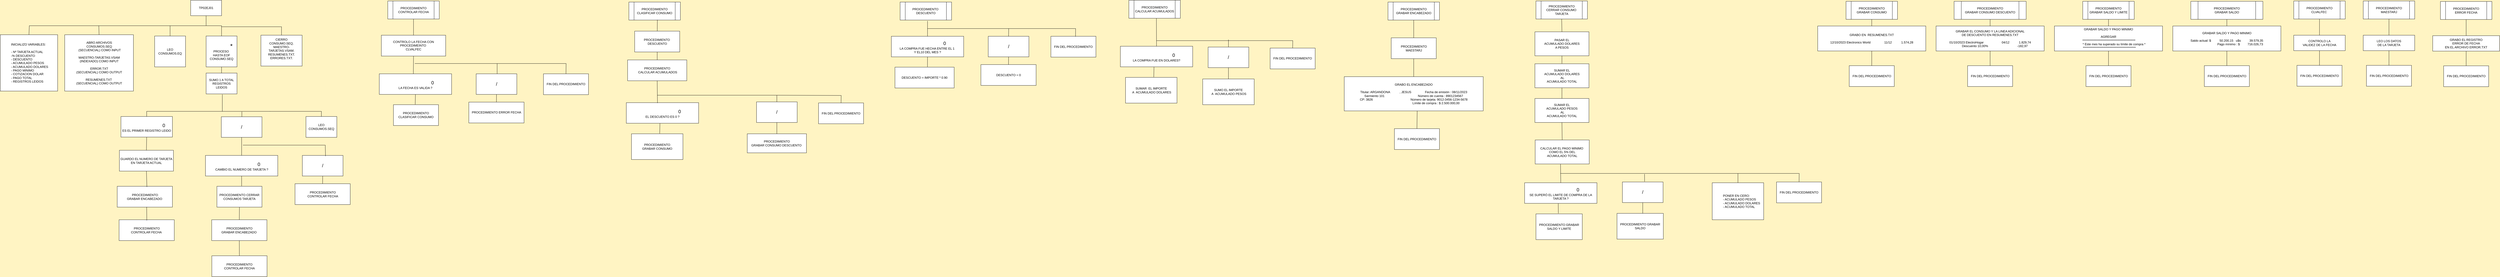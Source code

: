 <mxfile version="22.1.2" type="device">
  <diagram name="Page-1" id="74e2e168-ea6b-b213-b513-2b3c1d86103e">
    <mxGraphModel dx="1340" dy="660" grid="1" gridSize="10" guides="1" tooltips="1" connect="1" arrows="1" fold="1" page="0" pageScale="1" pageWidth="3300" pageHeight="2339" background="#FFF4C3" math="0" shadow="0">
      <root>
        <mxCell id="0" />
        <mxCell id="1" parent="0" />
        <mxCell id="ZZ-dzzMS8n64tk9i_MPQ-2" value="ABRO ARCHIVOS&lt;br&gt;CONSUMOS.SEQ&lt;br&gt;&amp;nbsp;(SECUENCIAL) COMO INPUT&lt;br&gt;&lt;br&gt;MAESTRO-TARJETAS.VSAM &lt;br&gt;(INDEXADO) COMO INPUT&lt;br&gt;&lt;br&gt;ERROR.TXT&lt;br&gt;(SECUENCIAL) COMO OUTPUT&lt;br&gt;&lt;br&gt;RESUMENES.TXT&amp;nbsp;&lt;br&gt;(SECUENCIAL) COMO OUTPUT" style="rounded=0;whiteSpace=wrap;html=1;align=center;" parent="1" vertex="1">
          <mxGeometry x="297.5" y="251" width="267" height="219" as="geometry" />
        </mxCell>
        <mxCell id="ZZ-dzzMS8n64tk9i_MPQ-3" value="TP02EJ01" style="rounded=0;whiteSpace=wrap;html=1;" parent="1" vertex="1">
          <mxGeometry x="787" y="117" width="120" height="60" as="geometry" />
        </mxCell>
        <mxCell id="ZZ-dzzMS8n64tk9i_MPQ-4" value="LEO&lt;br&gt;CONSUMOS.EQ" style="rounded=0;whiteSpace=wrap;html=1;" parent="1" vertex="1">
          <mxGeometry x="647" y="256" width="120" height="120" as="geometry" />
        </mxCell>
        <mxCell id="ZZ-dzzMS8n64tk9i_MPQ-5" value="&amp;nbsp; &amp;nbsp; &amp;nbsp; &amp;nbsp; &amp;nbsp; &amp;nbsp; &amp;nbsp; &amp;nbsp; &amp;nbsp; &amp;nbsp; &amp;nbsp; &amp;nbsp;&lt;font style=&quot;font-size: 24px;&quot;&gt;*&lt;/font&gt;&lt;br&gt;PROCESO&amp;nbsp;&lt;br&gt;HASTA EOF&lt;br&gt;CONSUMO.SEQ" style="rounded=0;whiteSpace=wrap;html=1;" parent="1" vertex="1">
          <mxGeometry x="847" y="256" width="120" height="120" as="geometry" />
        </mxCell>
        <mxCell id="ZZ-dzzMS8n64tk9i_MPQ-6" value="CIERRO&lt;br&gt;CONSUMO.SEQ.&lt;br&gt;MAESTRO-TARJETAS.VSAM.&lt;br style=&quot;font-variant-numeric: normal; font-variant-east-asian: normal; font-variant-alternates: normal; line-height: normal; text-align: -webkit-auto; text-size-adjust: auto;&quot;&gt;&lt;div style=&quot;border-color: var(--border-color);&quot;&gt;RESUMENES.TXT.&lt;/div&gt;&lt;div style=&quot;border-color: var(--border-color);&quot;&gt;ERRORES.TXT.&lt;/div&gt;&lt;div style=&quot;border-color: var(--border-color);&quot;&gt;&lt;br&gt;&lt;/div&gt;" style="rounded=0;whiteSpace=wrap;html=1;" parent="1" vertex="1">
          <mxGeometry x="1060" y="252.76" width="160" height="120" as="geometry" />
        </mxCell>
        <mxCell id="ZZ-dzzMS8n64tk9i_MPQ-7" value="" style="endArrow=none;html=1;rounded=0;entryX=0.5;entryY=1;entryDx=0;entryDy=0;exitX=0.5;exitY=0;exitDx=0;exitDy=0;" parent="1" source="ZZ-dzzMS8n64tk9i_MPQ-2" target="ZZ-dzzMS8n64tk9i_MPQ-3" edge="1">
          <mxGeometry width="50" height="50" relative="1" as="geometry">
            <mxPoint x="767" y="316" as="sourcePoint" />
            <mxPoint x="817" y="266" as="targetPoint" />
            <Array as="points">
              <mxPoint x="430" y="216" />
              <mxPoint x="847" y="216" />
            </Array>
          </mxGeometry>
        </mxCell>
        <mxCell id="ZZ-dzzMS8n64tk9i_MPQ-9" value="" style="endArrow=none;html=1;rounded=0;exitX=0.5;exitY=0;exitDx=0;exitDy=0;" parent="1" source="ZZ-dzzMS8n64tk9i_MPQ-4" edge="1">
          <mxGeometry width="50" height="50" relative="1" as="geometry">
            <mxPoint x="767" y="316" as="sourcePoint" />
            <mxPoint x="707" y="216" as="targetPoint" />
          </mxGeometry>
        </mxCell>
        <mxCell id="ZZ-dzzMS8n64tk9i_MPQ-10" value="" style="endArrow=none;html=1;rounded=0;exitX=0.5;exitY=0;exitDx=0;exitDy=0;" parent="1" source="ZZ-dzzMS8n64tk9i_MPQ-5" edge="1">
          <mxGeometry width="50" height="50" relative="1" as="geometry">
            <mxPoint x="767" y="316" as="sourcePoint" />
            <mxPoint x="847" y="216" as="targetPoint" />
            <Array as="points">
              <mxPoint x="907" y="216" />
            </Array>
          </mxGeometry>
        </mxCell>
        <mxCell id="ZZ-dzzMS8n64tk9i_MPQ-52" value="SUMO 1 A TOTAL REGISTROS LEIDOS" style="rounded=0;whiteSpace=wrap;html=1;" parent="1" vertex="1">
          <mxGeometry x="847" y="400" width="120" height="81" as="geometry" />
        </mxCell>
        <mxCell id="ZZ-dzzMS8n64tk9i_MPQ-61" value="&lt;font style=&quot;font-size: 18px;&quot;&gt;/&lt;/font&gt;" style="rounded=0;whiteSpace=wrap;html=1;" parent="1" vertex="1">
          <mxGeometry x="906" y="569.76" width="158" height="80" as="geometry" />
        </mxCell>
        <mxCell id="ZZ-dzzMS8n64tk9i_MPQ-74" value="&lt;blockquote style=&quot;margin: 0 0 0 40px; border: none; padding: 0px;&quot;&gt;INICIALIZO VARIABLES:&lt;/blockquote&gt;&lt;blockquote style=&quot;margin: 0 0 0 40px; border: none; padding: 0px;&quot;&gt;&lt;br&gt;- Nº TARJETA ACTUAL&lt;br&gt;-% DESCUENTO&lt;br&gt;- DESCUENTO&lt;br&gt;- ACUMULADO PESOS&lt;br&gt;- ACUMULADO DOLARES&lt;br&gt;- PAGO MINIMO&lt;/blockquote&gt;&lt;blockquote style=&quot;margin: 0 0 0 40px; border: none; padding: 0px;&quot;&gt;- COTIZACION DOLAR&lt;/blockquote&gt;&lt;blockquote style=&quot;margin: 0 0 0 40px; border: none; padding: 0px;&quot;&gt;- PAGO TOTAL&lt;/blockquote&gt;&lt;blockquote style=&quot;margin: 0 0 0 40px; border: none; padding: 0px;&quot;&gt;- REGISTROS LEIDOS&lt;/blockquote&gt;" style="rounded=0;whiteSpace=wrap;html=1;align=left;" parent="1" vertex="1">
          <mxGeometry x="47" y="251" width="223" height="219" as="geometry" />
        </mxCell>
        <mxCell id="ZZ-dzzMS8n64tk9i_MPQ-76" value="" style="endArrow=none;html=1;rounded=0;exitX=0.5;exitY=0;exitDx=0;exitDy=0;" parent="1" source="ZZ-dzzMS8n64tk9i_MPQ-74" edge="1">
          <mxGeometry width="50" height="50" relative="1" as="geometry">
            <mxPoint x="587" y="596" as="sourcePoint" />
            <mxPoint x="487" y="216" as="targetPoint" />
            <Array as="points">
              <mxPoint x="160" y="216" />
            </Array>
          </mxGeometry>
        </mxCell>
        <mxCell id="ZZ-dzzMS8n64tk9i_MPQ-90" value="" style="endArrow=none;html=1;rounded=0;entryX=0.5;entryY=1;entryDx=0;entryDy=0;exitX=0.5;exitY=0;exitDx=0;exitDy=0;" parent="1" source="ZZ-dzzMS8n64tk9i_MPQ-52" target="ZZ-dzzMS8n64tk9i_MPQ-5" edge="1">
          <mxGeometry width="50" height="50" relative="1" as="geometry">
            <mxPoint x="1183" y="600" as="sourcePoint" />
            <mxPoint x="1233" y="550" as="targetPoint" />
          </mxGeometry>
        </mxCell>
        <mxCell id="2bgysUzE1-OPBQPBECrv-4" value="&lt;font style=&quot;font-size: 24px;&quot;&gt;&amp;nbsp; &amp;nbsp; &amp;nbsp; &amp;nbsp; &amp;nbsp; &amp;nbsp; &amp;nbsp; &amp;nbsp; &amp;nbsp; &amp;nbsp; &lt;/font&gt;&lt;font style=&quot;font-size: 18px;&quot;&gt;0&lt;/font&gt;&lt;br&gt;ES EL PRIMER REGISTRO LEIDO" style="rounded=0;whiteSpace=wrap;html=1;" parent="1" vertex="1">
          <mxGeometry x="516" y="568.76" width="200" height="80" as="geometry" />
        </mxCell>
        <mxCell id="2bgysUzE1-OPBQPBECrv-6" value="LEO&lt;br&gt;CONSUMOS.SEQ" style="rounded=0;whiteSpace=wrap;html=1;" parent="1" vertex="1">
          <mxGeometry x="1235" y="568.76" width="120" height="81" as="geometry" />
        </mxCell>
        <mxCell id="2bgysUzE1-OPBQPBECrv-7" value="" style="endArrow=none;html=1;rounded=0;entryX=0.5;entryY=0;entryDx=0;entryDy=0;" parent="1" target="2bgysUzE1-OPBQPBECrv-6" edge="1">
          <mxGeometry width="50" height="50" relative="1" as="geometry">
            <mxPoint x="1095" y="548.76" as="sourcePoint" />
            <mxPoint x="1165" y="708.76" as="targetPoint" />
            <Array as="points">
              <mxPoint x="1295" y="548.76" />
            </Array>
          </mxGeometry>
        </mxCell>
        <mxCell id="2bgysUzE1-OPBQPBECrv-8" value="" style="endArrow=none;html=1;rounded=0;entryX=0.625;entryY=1.025;entryDx=0;entryDy=0;entryPerimeter=0;" parent="1" edge="1">
          <mxGeometry width="50" height="50" relative="1" as="geometry">
            <mxPoint x="910" y="549" as="sourcePoint" />
            <mxPoint x="910" y="483.025" as="targetPoint" />
          </mxGeometry>
        </mxCell>
        <mxCell id="2bgysUzE1-OPBQPBECrv-9" value="" style="endArrow=none;html=1;rounded=0;exitX=0.5;exitY=0;exitDx=0;exitDy=0;" parent="1" source="2bgysUzE1-OPBQPBECrv-4" edge="1">
          <mxGeometry width="50" height="50" relative="1" as="geometry">
            <mxPoint x="956" y="748.76" as="sourcePoint" />
            <mxPoint x="1096" y="548.76" as="targetPoint" />
            <Array as="points">
              <mxPoint x="616" y="548.76" />
            </Array>
          </mxGeometry>
        </mxCell>
        <mxCell id="2bgysUzE1-OPBQPBECrv-11" value="GUARDO EL NUMERO DE TARJETA EN TARJETA ACTUAL" style="rounded=0;whiteSpace=wrap;html=1;" parent="1" vertex="1">
          <mxGeometry x="510" y="700" width="210" height="81" as="geometry" />
        </mxCell>
        <mxCell id="2bgysUzE1-OPBQPBECrv-12" value="" style="endArrow=none;html=1;rounded=0;exitX=0.5;exitY=0;exitDx=0;exitDy=0;entryX=0.5;entryY=1;entryDx=0;entryDy=0;" parent="1" source="2bgysUzE1-OPBQPBECrv-11" target="2bgysUzE1-OPBQPBECrv-4" edge="1">
          <mxGeometry width="50" height="50" relative="1" as="geometry">
            <mxPoint x="1016" y="700" as="sourcePoint" />
            <mxPoint x="1066" y="650" as="targetPoint" />
          </mxGeometry>
        </mxCell>
        <mxCell id="2bgysUzE1-OPBQPBECrv-13" value="" style="endArrow=none;html=1;rounded=0;" parent="1" edge="1">
          <mxGeometry width="50" height="50" relative="1" as="geometry">
            <mxPoint x="986" y="570" as="sourcePoint" />
            <mxPoint x="986" y="550" as="targetPoint" />
          </mxGeometry>
        </mxCell>
        <mxCell id="2bgysUzE1-OPBQPBECrv-15" value="&lt;font style=&quot;font-size: 24px;&quot;&gt;&amp;nbsp; &amp;nbsp; &amp;nbsp; &amp;nbsp; &amp;nbsp; &amp;nbsp; &amp;nbsp; &amp;nbsp; &amp;nbsp; &amp;nbsp; &lt;/font&gt;&lt;font style=&quot;font-size: 18px;&quot;&gt;0&lt;br&gt;&lt;/font&gt;CAMBIO EL NUMERO DE TARJETA ?" style="rounded=0;whiteSpace=wrap;html=1;" parent="1" vertex="1">
          <mxGeometry x="844.5" y="720" width="281" height="80" as="geometry" />
        </mxCell>
        <mxCell id="2bgysUzE1-OPBQPBECrv-16" value="&lt;font style=&quot;font-size: 18px;&quot;&gt;/&lt;/font&gt;" style="rounded=0;whiteSpace=wrap;html=1;" parent="1" vertex="1">
          <mxGeometry x="1221" y="720" width="158" height="80" as="geometry" />
        </mxCell>
        <mxCell id="2bgysUzE1-OPBQPBECrv-17" value="PROCEDIMIENTO CERRAR CONSUMOS TARJETA" style="rounded=0;whiteSpace=wrap;html=1;" parent="1" vertex="1">
          <mxGeometry x="889" y="840" width="175" height="81" as="geometry" />
        </mxCell>
        <mxCell id="2bgysUzE1-OPBQPBECrv-18" value="PROCEDIMIENTO &lt;br&gt;GRABAR ENCABEZADO&amp;nbsp;" style="rounded=0;whiteSpace=wrap;html=1;" parent="1" vertex="1">
          <mxGeometry x="501.5" y="840" width="214.5" height="81" as="geometry" />
        </mxCell>
        <mxCell id="2bgysUzE1-OPBQPBECrv-19" value="PROCEDIMIENTO &lt;br&gt;CONTROLAR FECHA&lt;br&gt;" style="rounded=0;whiteSpace=wrap;html=1;" parent="1" vertex="1">
          <mxGeometry x="1192.5" y="830" width="214.5" height="81" as="geometry" />
        </mxCell>
        <mxCell id="2bgysUzE1-OPBQPBECrv-20" value="" style="endArrow=none;html=1;rounded=0;entryX=0.5;entryY=1;entryDx=0;entryDy=0;exitX=0.538;exitY=0.037;exitDx=0;exitDy=0;exitPerimeter=0;" parent="1" source="2bgysUzE1-OPBQPBECrv-18" target="2bgysUzE1-OPBQPBECrv-11" edge="1">
          <mxGeometry width="50" height="50" relative="1" as="geometry">
            <mxPoint x="840" y="800" as="sourcePoint" />
            <mxPoint x="890" y="750" as="targetPoint" />
          </mxGeometry>
        </mxCell>
        <mxCell id="2bgysUzE1-OPBQPBECrv-21" value="" style="endArrow=none;html=1;rounded=0;entryX=0.5;entryY=1;entryDx=0;entryDy=0;exitX=0.5;exitY=0;exitDx=0;exitDy=0;" parent="1" source="2bgysUzE1-OPBQPBECrv-15" target="ZZ-dzzMS8n64tk9i_MPQ-61" edge="1">
          <mxGeometry width="50" height="50" relative="1" as="geometry">
            <mxPoint x="840" y="800" as="sourcePoint" />
            <mxPoint x="890" y="750" as="targetPoint" />
          </mxGeometry>
        </mxCell>
        <mxCell id="2bgysUzE1-OPBQPBECrv-22" value="" style="endArrow=none;html=1;rounded=0;entryX=0.5;entryY=1;entryDx=0;entryDy=0;exitX=0.549;exitY=-0.012;exitDx=0;exitDy=0;exitPerimeter=0;" parent="1" source="2bgysUzE1-OPBQPBECrv-17" target="2bgysUzE1-OPBQPBECrv-15" edge="1">
          <mxGeometry width="50" height="50" relative="1" as="geometry">
            <mxPoint x="840" y="800" as="sourcePoint" />
            <mxPoint x="890" y="750" as="targetPoint" />
          </mxGeometry>
        </mxCell>
        <mxCell id="RnkHhB3nGf95YBxIpPUH-2" value="" style="endArrow=none;html=1;rounded=0;entryX=0.57;entryY=0.038;entryDx=0;entryDy=0;entryPerimeter=0;" parent="1" target="2bgysUzE1-OPBQPBECrv-16" edge="1">
          <mxGeometry width="50" height="50" relative="1" as="geometry">
            <mxPoint x="990" y="680" as="sourcePoint" />
            <mxPoint x="1170" y="770" as="targetPoint" />
            <Array as="points">
              <mxPoint x="1310" y="680" />
            </Array>
          </mxGeometry>
        </mxCell>
        <mxCell id="RnkHhB3nGf95YBxIpPUH-3" value="" style="endArrow=none;html=1;rounded=0;entryX=0.5;entryY=1;entryDx=0;entryDy=0;exitX=0.5;exitY=0;exitDx=0;exitDy=0;" parent="1" source="2bgysUzE1-OPBQPBECrv-19" target="2bgysUzE1-OPBQPBECrv-16" edge="1">
          <mxGeometry width="50" height="50" relative="1" as="geometry">
            <mxPoint x="1120" y="820" as="sourcePoint" />
            <mxPoint x="1170" y="770" as="targetPoint" />
          </mxGeometry>
        </mxCell>
        <mxCell id="RnkHhB3nGf95YBxIpPUH-4" value="PROCEDIMIENTO&lt;br&gt;CONTROLAR FECHA" style="shape=process;whiteSpace=wrap;html=1;backgroundOutline=1;" parent="1" vertex="1">
          <mxGeometry x="1553" y="119.88" width="200" height="70" as="geometry" />
        </mxCell>
        <mxCell id="RnkHhB3nGf95YBxIpPUH-5" value="PROCEDIMIENTO&lt;br&gt;CLASIFICAR CONSUMO" style="shape=process;whiteSpace=wrap;html=1;backgroundOutline=1;" parent="1" vertex="1">
          <mxGeometry x="2490" y="124" width="200" height="70" as="geometry" />
        </mxCell>
        <mxCell id="RnkHhB3nGf95YBxIpPUH-6" value="PROCEDIMIENTO&lt;br&gt;MAESTARJ" style="shape=process;whiteSpace=wrap;html=1;backgroundOutline=1;" parent="1" vertex="1">
          <mxGeometry x="9230" y="119.88" width="200" height="70" as="geometry" />
        </mxCell>
        <mxCell id="RnkHhB3nGf95YBxIpPUH-7" value="CONTROLO LA FECHA CON&lt;br&gt;PROCEDIMEINTO&amp;nbsp;&lt;br&gt;CLVALFEC " style="rounded=0;whiteSpace=wrap;html=1;" parent="1" vertex="1">
          <mxGeometry x="1528" y="252.88" width="250" height="81" as="geometry" />
        </mxCell>
        <mxCell id="RnkHhB3nGf95YBxIpPUH-8" value="" style="endArrow=none;html=1;rounded=0;entryX=0.5;entryY=1;entryDx=0;entryDy=0;exitX=0.5;exitY=0;exitDx=0;exitDy=0;" parent="1" source="RnkHhB3nGf95YBxIpPUH-7" target="RnkHhB3nGf95YBxIpPUH-4" edge="1">
          <mxGeometry width="50" height="50" relative="1" as="geometry">
            <mxPoint x="1810" y="332.88" as="sourcePoint" />
            <mxPoint x="1860" y="282.88" as="targetPoint" />
          </mxGeometry>
        </mxCell>
        <mxCell id="RnkHhB3nGf95YBxIpPUH-13" value="&lt;font style=&quot;font-size: 24px;&quot;&gt;&amp;nbsp; &amp;nbsp; &amp;nbsp; &amp;nbsp; &amp;nbsp; &amp;nbsp; &amp;nbsp; &amp;nbsp; &amp;nbsp; &amp;nbsp; &lt;/font&gt;&lt;font style=&quot;font-size: 18px;&quot;&gt;0&lt;br&gt;&lt;/font&gt;LA FECHA ES VALIDA ?" style="rounded=0;whiteSpace=wrap;html=1;" parent="1" vertex="1">
          <mxGeometry x="1520" y="402.88" width="281" height="80" as="geometry" />
        </mxCell>
        <mxCell id="RnkHhB3nGf95YBxIpPUH-14" value="&lt;font style=&quot;font-size: 18px;&quot;&gt;/&lt;/font&gt;" style="rounded=0;whiteSpace=wrap;html=1;" parent="1" vertex="1">
          <mxGeometry x="1896.5" y="402.88" width="158" height="80" as="geometry" />
        </mxCell>
        <mxCell id="RnkHhB3nGf95YBxIpPUH-16" value="PROCEDIMIENTO ERROR FECHA" style="rounded=0;whiteSpace=wrap;html=1;" parent="1" vertex="1">
          <mxGeometry x="1868" y="512.88" width="214.5" height="81" as="geometry" />
        </mxCell>
        <mxCell id="RnkHhB3nGf95YBxIpPUH-17" value="" style="endArrow=none;html=1;rounded=0;entryX=0.5;entryY=1;entryDx=0;entryDy=0;exitX=0.549;exitY=-0.012;exitDx=0;exitDy=0;exitPerimeter=0;" parent="1" target="RnkHhB3nGf95YBxIpPUH-13" edge="1">
          <mxGeometry width="50" height="50" relative="1" as="geometry">
            <mxPoint x="1659.575" y="521.908" as="sourcePoint" />
            <mxPoint x="1565.5" y="432.88" as="targetPoint" />
          </mxGeometry>
        </mxCell>
        <mxCell id="RnkHhB3nGf95YBxIpPUH-18" value="" style="endArrow=none;html=1;rounded=0;entryX=0.5;entryY=1;entryDx=0;entryDy=0;exitX=0.5;exitY=0;exitDx=0;exitDy=0;" parent="1" source="RnkHhB3nGf95YBxIpPUH-16" target="RnkHhB3nGf95YBxIpPUH-14" edge="1">
          <mxGeometry width="50" height="50" relative="1" as="geometry">
            <mxPoint x="1795.5" y="502.88" as="sourcePoint" />
            <mxPoint x="1845.5" y="452.88" as="targetPoint" />
          </mxGeometry>
        </mxCell>
        <mxCell id="RnkHhB3nGf95YBxIpPUH-20" value="" style="endArrow=none;html=1;rounded=0;entryX=0.5;entryY=1;entryDx=0;entryDy=0;exitX=0.471;exitY=0;exitDx=0;exitDy=0;exitPerimeter=0;" parent="1" source="RnkHhB3nGf95YBxIpPUH-13" target="RnkHhB3nGf95YBxIpPUH-7" edge="1">
          <mxGeometry width="50" height="50" relative="1" as="geometry">
            <mxPoint x="1648" y="402.88" as="sourcePoint" />
            <mxPoint x="1500" y="482.88" as="targetPoint" />
          </mxGeometry>
        </mxCell>
        <mxCell id="RnkHhB3nGf95YBxIpPUH-21" value="LEO LOS DATOS&lt;br&gt;DE LA TARJETA" style="rounded=0;whiteSpace=wrap;html=1;" parent="1" vertex="1">
          <mxGeometry x="9230" y="252.88" width="200" height="60" as="geometry" />
        </mxCell>
        <mxCell id="RnkHhB3nGf95YBxIpPUH-22" value="" style="endArrow=none;html=1;rounded=0;entryX=0.5;entryY=1;entryDx=0;entryDy=0;" parent="1" source="RnkHhB3nGf95YBxIpPUH-21" target="RnkHhB3nGf95YBxIpPUH-6" edge="1">
          <mxGeometry width="50" height="50" relative="1" as="geometry">
            <mxPoint x="9180" y="392.88" as="sourcePoint" />
            <mxPoint x="9230" y="342.88" as="targetPoint" />
          </mxGeometry>
        </mxCell>
        <mxCell id="RnkHhB3nGf95YBxIpPUH-23" value="" style="endArrow=none;html=1;rounded=0;" parent="1" edge="1">
          <mxGeometry width="50" height="50" relative="1" as="geometry">
            <mxPoint x="1658" y="362.88" as="sourcePoint" />
            <mxPoint x="1978" y="402.88" as="targetPoint" />
            <Array as="points">
              <mxPoint x="1978" y="362.88" />
            </Array>
          </mxGeometry>
        </mxCell>
        <mxCell id="RnkHhB3nGf95YBxIpPUH-32" value="FIN DEL PROCEDIMIENTO" style="rounded=0;whiteSpace=wrap;html=1;" parent="1" vertex="1">
          <mxGeometry x="2158" y="402.88" width="175" height="81" as="geometry" />
        </mxCell>
        <mxCell id="RnkHhB3nGf95YBxIpPUH-33" value="" style="endArrow=none;html=1;rounded=0;entryX=0.5;entryY=0;entryDx=0;entryDy=0;" parent="1" target="RnkHhB3nGf95YBxIpPUH-32" edge="1">
          <mxGeometry width="50" height="50" relative="1" as="geometry">
            <mxPoint x="1978" y="362.88" as="sourcePoint" />
            <mxPoint x="1838" y="522.88" as="targetPoint" />
            <Array as="points">
              <mxPoint x="2246" y="362.88" />
            </Array>
          </mxGeometry>
        </mxCell>
        <mxCell id="RnkHhB3nGf95YBxIpPUH-36" value="PROCEDIMIENTO&amp;nbsp;&lt;br&gt;DESCUENTO" style="shape=process;whiteSpace=wrap;html=1;backgroundOutline=1;" parent="1" vertex="1">
          <mxGeometry x="3544" y="124" width="200" height="70" as="geometry" />
        </mxCell>
        <mxCell id="RnkHhB3nGf95YBxIpPUH-37" value="PROCEDIMIENTO&lt;br&gt;CLASIFICAR CONSUMO" style="rounded=0;whiteSpace=wrap;html=1;" parent="1" vertex="1">
          <mxGeometry x="1575" y="522.88" width="175" height="81" as="geometry" />
        </mxCell>
        <mxCell id="RnkHhB3nGf95YBxIpPUH-39" value="&lt;font style=&quot;font-size: 24px;&quot;&gt;&amp;nbsp; &amp;nbsp; &amp;nbsp; &amp;nbsp; &amp;nbsp; &amp;nbsp; &amp;nbsp; &amp;nbsp; &amp;nbsp; &amp;nbsp; &lt;/font&gt;&lt;font style=&quot;font-size: 18px;&quot;&gt;0&lt;br&gt;&lt;/font&gt;LA COMPRA FUE HECHA ENTRE EL 1&amp;nbsp;&lt;br&gt;Y EL10 DEL MES ?" style="rounded=0;whiteSpace=wrap;html=1;" parent="1" vertex="1">
          <mxGeometry x="3510" y="257" width="281" height="80" as="geometry" />
        </mxCell>
        <mxCell id="RnkHhB3nGf95YBxIpPUH-40" value="&lt;font style=&quot;font-size: 18px;&quot;&gt;/&lt;/font&gt;" style="rounded=0;whiteSpace=wrap;html=1;" parent="1" vertex="1">
          <mxGeometry x="3886.5" y="257" width="158" height="80" as="geometry" />
        </mxCell>
        <mxCell id="RnkHhB3nGf95YBxIpPUH-41" value="DESCUENTO = IMPORTE * 0.90" style="rounded=0;whiteSpace=wrap;html=1;" parent="1" vertex="1">
          <mxGeometry x="3524" y="377" width="230" height="81" as="geometry" />
        </mxCell>
        <mxCell id="RnkHhB3nGf95YBxIpPUH-42" value="DESCUENTO = 0" style="rounded=0;whiteSpace=wrap;html=1;" parent="1" vertex="1">
          <mxGeometry x="3858" y="367" width="214.5" height="81" as="geometry" />
        </mxCell>
        <mxCell id="RnkHhB3nGf95YBxIpPUH-43" value="" style="endArrow=none;html=1;rounded=0;entryX=0.5;entryY=1;entryDx=0;entryDy=0;exitX=0.549;exitY=-0.012;exitDx=0;exitDy=0;exitPerimeter=0;" parent="1" source="RnkHhB3nGf95YBxIpPUH-41" target="RnkHhB3nGf95YBxIpPUH-39" edge="1">
          <mxGeometry width="50" height="50" relative="1" as="geometry">
            <mxPoint x="3505.5" y="337" as="sourcePoint" />
            <mxPoint x="3555.5" y="287" as="targetPoint" />
          </mxGeometry>
        </mxCell>
        <mxCell id="RnkHhB3nGf95YBxIpPUH-44" value="" style="endArrow=none;html=1;rounded=0;entryX=0.5;entryY=1;entryDx=0;entryDy=0;exitX=0.5;exitY=0;exitDx=0;exitDy=0;" parent="1" source="RnkHhB3nGf95YBxIpPUH-42" target="RnkHhB3nGf95YBxIpPUH-40" edge="1">
          <mxGeometry width="50" height="50" relative="1" as="geometry">
            <mxPoint x="3785.5" y="357" as="sourcePoint" />
            <mxPoint x="3835.5" y="307" as="targetPoint" />
          </mxGeometry>
        </mxCell>
        <mxCell id="RnkHhB3nGf95YBxIpPUH-46" value="" style="endArrow=none;html=1;rounded=0;entryX=0.533;entryY=1.048;entryDx=0;entryDy=0;entryPerimeter=0;exitX=0.5;exitY=0;exitDx=0;exitDy=0;" parent="1" source="RnkHhB3nGf95YBxIpPUH-39" target="RnkHhB3nGf95YBxIpPUH-36" edge="1">
          <mxGeometry width="50" height="50" relative="1" as="geometry">
            <mxPoint x="3580" y="317" as="sourcePoint" />
            <mxPoint x="3630" y="267" as="targetPoint" />
          </mxGeometry>
        </mxCell>
        <mxCell id="RnkHhB3nGf95YBxIpPUH-47" value="FIN DEL PROCEDIMIENTO" style="rounded=0;whiteSpace=wrap;html=1;" parent="1" vertex="1">
          <mxGeometry x="4130" y="257" width="175" height="81" as="geometry" />
        </mxCell>
        <mxCell id="RnkHhB3nGf95YBxIpPUH-48" value="" style="endArrow=none;html=1;rounded=0;entryX=0.5;entryY=0;entryDx=0;entryDy=0;" parent="1" target="RnkHhB3nGf95YBxIpPUH-40" edge="1">
          <mxGeometry width="50" height="50" relative="1" as="geometry">
            <mxPoint x="3650" y="227" as="sourcePoint" />
            <mxPoint x="3910" y="277" as="targetPoint" />
            <Array as="points">
              <mxPoint x="3966" y="227" />
            </Array>
          </mxGeometry>
        </mxCell>
        <mxCell id="RnkHhB3nGf95YBxIpPUH-49" value="" style="endArrow=none;html=1;rounded=0;exitX=0.547;exitY=0.016;exitDx=0;exitDy=0;exitPerimeter=0;" parent="1" source="RnkHhB3nGf95YBxIpPUH-47" edge="1">
          <mxGeometry width="50" height="50" relative="1" as="geometry">
            <mxPoint x="3900" y="357" as="sourcePoint" />
            <mxPoint x="3960" y="227" as="targetPoint" />
            <Array as="points">
              <mxPoint x="4226" y="227" />
            </Array>
          </mxGeometry>
        </mxCell>
        <mxCell id="RnkHhB3nGf95YBxIpPUH-51" value="PROCEDIMIENTO&lt;br&gt;CERRAR CONSUMO&amp;nbsp;&lt;br style=&quot;border-color: var(--border-color);&quot;&gt;TARJETA" style="shape=process;whiteSpace=wrap;html=1;backgroundOutline=1;" parent="1" vertex="1">
          <mxGeometry x="6015" y="119.88" width="200" height="70" as="geometry" />
        </mxCell>
        <mxCell id="RnkHhB3nGf95YBxIpPUH-52" value="&lt;font style=&quot;font-size: 24px;&quot;&gt;&amp;nbsp; &amp;nbsp; &amp;nbsp; &amp;nbsp; &amp;nbsp; &amp;nbsp; &amp;nbsp; &amp;nbsp; &amp;nbsp; &amp;nbsp; &lt;/font&gt;&lt;font style=&quot;font-size: 18px;&quot;&gt;0&lt;br&gt;&lt;/font&gt;EL DESCUENTO ES 0 ?" style="rounded=0;whiteSpace=wrap;html=1;" parent="1" vertex="1">
          <mxGeometry x="2480" y="515" width="281" height="80" as="geometry" />
        </mxCell>
        <mxCell id="RnkHhB3nGf95YBxIpPUH-53" value="&lt;font style=&quot;font-size: 18px;&quot;&gt;/&lt;/font&gt;" style="rounded=0;whiteSpace=wrap;html=1;" parent="1" vertex="1">
          <mxGeometry x="2986" y="512" width="158" height="80" as="geometry" />
        </mxCell>
        <mxCell id="RnkHhB3nGf95YBxIpPUH-54" value="PROCEDIMIENTO&lt;br&gt;GRABAR CONSUMO &lt;br&gt;" style="rounded=0;whiteSpace=wrap;html=1;" parent="1" vertex="1">
          <mxGeometry x="2500" y="636" width="200" height="100" as="geometry" />
        </mxCell>
        <mxCell id="RnkHhB3nGf95YBxIpPUH-55" value="PROCEDIMIENTO &lt;br&gt;GRABAR CONSUMO DESCUENTO&amp;nbsp;&lt;br&gt;" style="rounded=0;whiteSpace=wrap;html=1;" parent="1" vertex="1">
          <mxGeometry x="2950" y="636" width="230" height="74" as="geometry" />
        </mxCell>
        <mxCell id="RnkHhB3nGf95YBxIpPUH-56" value="" style="endArrow=none;html=1;rounded=0;entryX=0.465;entryY=1.01;entryDx=0;entryDy=0;exitX=0.549;exitY=-0.012;exitDx=0;exitDy=0;exitPerimeter=0;entryPerimeter=0;" parent="1" source="RnkHhB3nGf95YBxIpPUH-54" target="RnkHhB3nGf95YBxIpPUH-52" edge="1">
          <mxGeometry width="50" height="50" relative="1" as="geometry">
            <mxPoint x="2475.5" y="595" as="sourcePoint" />
            <mxPoint x="2525.5" y="545" as="targetPoint" />
          </mxGeometry>
        </mxCell>
        <mxCell id="RnkHhB3nGf95YBxIpPUH-57" value="" style="endArrow=none;html=1;rounded=0;entryX=0.5;entryY=1;entryDx=0;entryDy=0;exitX=0.5;exitY=0;exitDx=0;exitDy=0;" parent="1" source="RnkHhB3nGf95YBxIpPUH-55" target="RnkHhB3nGf95YBxIpPUH-53" edge="1">
          <mxGeometry width="50" height="50" relative="1" as="geometry">
            <mxPoint x="2892.5" y="616" as="sourcePoint" />
            <mxPoint x="2942.5" y="566" as="targetPoint" />
          </mxGeometry>
        </mxCell>
        <mxCell id="RnkHhB3nGf95YBxIpPUH-58" value="" style="endArrow=none;html=1;rounded=0;entryX=0.5;entryY=0;entryDx=0;entryDy=0;" parent="1" target="RnkHhB3nGf95YBxIpPUH-53" edge="1">
          <mxGeometry width="50" height="50" relative="1" as="geometry">
            <mxPoint x="2600" y="486" as="sourcePoint" />
            <mxPoint x="2880" y="535" as="targetPoint" />
            <Array as="points">
              <mxPoint x="3065" y="486" />
            </Array>
          </mxGeometry>
        </mxCell>
        <mxCell id="RnkHhB3nGf95YBxIpPUH-60" value="FIN DEL PROCEDIMIENTO" style="rounded=0;whiteSpace=wrap;html=1;" parent="1" vertex="1">
          <mxGeometry x="3227" y="516" width="175" height="81" as="geometry" />
        </mxCell>
        <mxCell id="RnkHhB3nGf95YBxIpPUH-61" value="" style="endArrow=none;html=1;rounded=0;entryX=0.5;entryY=0;entryDx=0;entryDy=0;" parent="1" target="RnkHhB3nGf95YBxIpPUH-60" edge="1">
          <mxGeometry width="50" height="50" relative="1" as="geometry">
            <mxPoint x="3060" y="486" as="sourcePoint" />
            <mxPoint x="3187" y="557" as="targetPoint" />
            <Array as="points">
              <mxPoint x="3315" y="487" />
            </Array>
          </mxGeometry>
        </mxCell>
        <mxCell id="pMdUcQ1hSOzNS-f-kSyz-1" value="PROCEDIMIENTO &lt;br&gt;CONTROLAR FECHA&amp;nbsp;" style="rounded=0;whiteSpace=wrap;html=1;" parent="1" vertex="1">
          <mxGeometry x="508.75" y="970" width="214.5" height="81" as="geometry" />
        </mxCell>
        <mxCell id="pMdUcQ1hSOzNS-f-kSyz-2" value="" style="endArrow=none;html=1;rounded=0;exitX=0.538;exitY=0.037;exitDx=0;exitDy=0;exitPerimeter=0;" parent="1" edge="1">
          <mxGeometry width="50" height="50" relative="1" as="geometry">
            <mxPoint x="616.5" y="973" as="sourcePoint" />
            <mxPoint x="616" y="920" as="targetPoint" />
          </mxGeometry>
        </mxCell>
        <mxCell id="pMdUcQ1hSOzNS-f-kSyz-3" value="PROCEDIMIENTO&lt;br&gt;GRABAR ENCABEZADO" style="shape=process;whiteSpace=wrap;html=1;backgroundOutline=1;" parent="1" vertex="1">
          <mxGeometry x="5440" y="124" width="200" height="70" as="geometry" />
        </mxCell>
        <mxCell id="pMdUcQ1hSOzNS-f-kSyz-4" value="PROCEDIMIENTO&lt;br&gt;MAESTARJ" style="rounded=0;whiteSpace=wrap;html=1;" parent="1" vertex="1">
          <mxGeometry x="5452.5" y="263" width="175" height="81" as="geometry" />
        </mxCell>
        <mxCell id="pMdUcQ1hSOzNS-f-kSyz-5" value="" style="endArrow=none;html=1;rounded=0;entryX=0.5;entryY=1;entryDx=0;entryDy=0;exitX=0.5;exitY=0;exitDx=0;exitDy=0;" parent="1" source="pMdUcQ1hSOzNS-f-kSyz-4" target="pMdUcQ1hSOzNS-f-kSyz-3" edge="1">
          <mxGeometry width="50" height="50" relative="1" as="geometry">
            <mxPoint x="5730" y="367" as="sourcePoint" />
            <mxPoint x="5780" y="317" as="targetPoint" />
          </mxGeometry>
        </mxCell>
        <mxCell id="pMdUcQ1hSOzNS-f-kSyz-6" value="PROCEDIMIENTO &lt;br&gt;GRABAR ENCABEZADO&amp;nbsp;" style="rounded=0;whiteSpace=wrap;html=1;" parent="1" vertex="1">
          <mxGeometry x="868.75" y="970" width="214.5" height="81" as="geometry" />
        </mxCell>
        <mxCell id="pMdUcQ1hSOzNS-f-kSyz-8" value="" style="endArrow=none;html=1;rounded=0;exitX=0.5;exitY=0;exitDx=0;exitDy=0;entryX=0.5;entryY=1;entryDx=0;entryDy=0;" parent="1" source="pMdUcQ1hSOzNS-f-kSyz-6" target="2bgysUzE1-OPBQPBECrv-17" edge="1">
          <mxGeometry width="50" height="50" relative="1" as="geometry">
            <mxPoint x="1010" y="750" as="sourcePoint" />
            <mxPoint x="1060" y="700" as="targetPoint" />
          </mxGeometry>
        </mxCell>
        <mxCell id="pMdUcQ1hSOzNS-f-kSyz-9" value="GRABO EL ENCABEZADO&lt;br&gt;&lt;br&gt;&lt;div&gt;Titular: ARGANDONA&amp;nbsp; &amp;nbsp; &amp;nbsp; &amp;nbsp; &amp;nbsp; &amp;nbsp;, JESUS&amp;nbsp; &amp;nbsp; &amp;nbsp; &amp;nbsp; &amp;nbsp; &amp;nbsp; &amp;nbsp; &amp;nbsp; Fecha de emisión : 08/11/2023&lt;/div&gt;&lt;div&gt;Sarmiento 101&amp;nbsp; &amp;nbsp; &amp;nbsp; &amp;nbsp; &amp;nbsp; &amp;nbsp; &amp;nbsp; &amp;nbsp; &amp;nbsp; &amp;nbsp; &amp;nbsp; &amp;nbsp; &amp;nbsp; &amp;nbsp; &amp;nbsp; &amp;nbsp; &amp;nbsp; &amp;nbsp; &amp;nbsp; &amp;nbsp;Número de cuenta : 8901234567&lt;/div&gt;&lt;div&gt;CP: 3826&amp;nbsp; &amp;nbsp; &amp;nbsp; &amp;nbsp; &amp;nbsp; &amp;nbsp; &amp;nbsp; &amp;nbsp; &amp;nbsp; &amp;nbsp; &amp;nbsp; &amp;nbsp; &amp;nbsp; &amp;nbsp; &amp;nbsp; &amp;nbsp; &amp;nbsp; &amp;nbsp; &amp;nbsp; &amp;nbsp; &amp;nbsp; &amp;nbsp; Número de tarjeta: 9012-3456-1234-5678&lt;/div&gt;&lt;div&gt;&amp;nbsp; &amp;nbsp; &amp;nbsp; &amp;nbsp; &amp;nbsp; &amp;nbsp; &amp;nbsp; &amp;nbsp; &amp;nbsp; &amp;nbsp; &amp;nbsp; &amp;nbsp; &amp;nbsp; &amp;nbsp; &amp;nbsp; &amp;nbsp; &amp;nbsp; &amp;nbsp; &amp;nbsp; &amp;nbsp; &amp;nbsp; &amp;nbsp; &amp;nbsp; &amp;nbsp; &amp;nbsp; &amp;nbsp; Límite de compra : $ 2.500.000,00&lt;/div&gt;" style="rounded=0;whiteSpace=wrap;html=1;" parent="1" vertex="1">
          <mxGeometry x="5270" y="414" width="540" height="133" as="geometry" />
        </mxCell>
        <mxCell id="pMdUcQ1hSOzNS-f-kSyz-10" value="" style="endArrow=none;html=1;rounded=0;entryX=0.5;entryY=1;entryDx=0;entryDy=0;exitX=0.5;exitY=0;exitDx=0;exitDy=0;" parent="1" source="pMdUcQ1hSOzNS-f-kSyz-9" edge="1">
          <mxGeometry width="50" height="50" relative="1" as="geometry">
            <mxPoint x="5730" y="517" as="sourcePoint" />
            <mxPoint x="5540" y="344" as="targetPoint" />
          </mxGeometry>
        </mxCell>
        <mxCell id="pMdUcQ1hSOzNS-f-kSyz-11" value="FIN DEL PROCEDIMIENTO" style="rounded=0;whiteSpace=wrap;html=1;" parent="1" vertex="1">
          <mxGeometry x="5465" y="616" width="175" height="81" as="geometry" />
        </mxCell>
        <mxCell id="pMdUcQ1hSOzNS-f-kSyz-12" value="" style="endArrow=none;html=1;rounded=0;exitX=0.5;exitY=0;exitDx=0;exitDy=0;entryX=0.525;entryY=0.996;entryDx=0;entryDy=0;entryPerimeter=0;" parent="1" source="pMdUcQ1hSOzNS-f-kSyz-11" target="pMdUcQ1hSOzNS-f-kSyz-9" edge="1">
          <mxGeometry width="50" height="50" relative="1" as="geometry">
            <mxPoint x="5710" y="407" as="sourcePoint" />
            <mxPoint x="5760" y="357" as="targetPoint" />
          </mxGeometry>
        </mxCell>
        <mxCell id="pMdUcQ1hSOzNS-f-kSyz-17" value="PROCEDIMIENTO&lt;br&gt;CALCULAR ACUMULADOS" style="shape=process;whiteSpace=wrap;html=1;backgroundOutline=1;" parent="1" vertex="1">
          <mxGeometry x="4433" y="117" width="200" height="70" as="geometry" />
        </mxCell>
        <mxCell id="pMdUcQ1hSOzNS-f-kSyz-18" value="&lt;font style=&quot;font-size: 24px;&quot;&gt;&amp;nbsp; &amp;nbsp; &amp;nbsp; &amp;nbsp; &amp;nbsp; &amp;nbsp; &amp;nbsp; &amp;nbsp; &amp;nbsp; &amp;nbsp; &lt;/font&gt;&lt;font style=&quot;font-size: 18px;&quot;&gt;0&lt;br&gt;&lt;/font&gt;LA COMPRA FUE EN DOLARES?" style="rounded=0;whiteSpace=wrap;html=1;" parent="1" vertex="1">
          <mxGeometry x="4400" y="295.76" width="281" height="80" as="geometry" />
        </mxCell>
        <mxCell id="pMdUcQ1hSOzNS-f-kSyz-19" value="&lt;font style=&quot;font-size: 18px;&quot;&gt;/&lt;/font&gt;" style="rounded=0;whiteSpace=wrap;html=1;" parent="1" vertex="1">
          <mxGeometry x="4741" y="298.88" width="158" height="80" as="geometry" />
        </mxCell>
        <mxCell id="pMdUcQ1hSOzNS-f-kSyz-20" value="SUMAR&amp;nbsp; EL IMPORTE&lt;br&gt;&amp;nbsp;A&amp;nbsp; ACUMULADO DOLARES" style="rounded=0;whiteSpace=wrap;html=1;" parent="1" vertex="1">
          <mxGeometry x="4420" y="416.76" width="200" height="100" as="geometry" />
        </mxCell>
        <mxCell id="pMdUcQ1hSOzNS-f-kSyz-22" value="" style="endArrow=none;html=1;rounded=0;entryX=0.465;entryY=1.01;entryDx=0;entryDy=0;exitX=0.549;exitY=-0.012;exitDx=0;exitDy=0;exitPerimeter=0;entryPerimeter=0;" parent="1" source="pMdUcQ1hSOzNS-f-kSyz-20" target="pMdUcQ1hSOzNS-f-kSyz-18" edge="1">
          <mxGeometry width="50" height="50" relative="1" as="geometry">
            <mxPoint x="4395.5" y="375.76" as="sourcePoint" />
            <mxPoint x="4445.5" y="325.76" as="targetPoint" />
          </mxGeometry>
        </mxCell>
        <mxCell id="pMdUcQ1hSOzNS-f-kSyz-23" value="" style="endArrow=none;html=1;rounded=0;entryX=0.5;entryY=1;entryDx=0;entryDy=0;exitX=0.5;exitY=0;exitDx=0;exitDy=0;" parent="1" target="pMdUcQ1hSOzNS-f-kSyz-19" edge="1">
          <mxGeometry width="50" height="50" relative="1" as="geometry">
            <mxPoint x="4820" y="422.88" as="sourcePoint" />
            <mxPoint x="4697.5" y="352.88" as="targetPoint" />
          </mxGeometry>
        </mxCell>
        <mxCell id="pMdUcQ1hSOzNS-f-kSyz-25" value="FIN DEL PROCEDIMIENTO" style="rounded=0;whiteSpace=wrap;html=1;" parent="1" vertex="1">
          <mxGeometry x="4982" y="302.88" width="175" height="81" as="geometry" />
        </mxCell>
        <mxCell id="pMdUcQ1hSOzNS-f-kSyz-26" value="" style="endArrow=none;html=1;rounded=0;entryX=0.5;entryY=0;entryDx=0;entryDy=0;" parent="1" target="pMdUcQ1hSOzNS-f-kSyz-25" edge="1">
          <mxGeometry width="50" height="50" relative="1" as="geometry">
            <mxPoint x="4540" y="274" as="sourcePoint" />
            <mxPoint x="4942" y="343.88" as="targetPoint" />
            <Array as="points">
              <mxPoint x="5070" y="273.88" />
            </Array>
          </mxGeometry>
        </mxCell>
        <mxCell id="pMdUcQ1hSOzNS-f-kSyz-27" value="" style="endArrow=none;html=1;rounded=0;entryX=0.535;entryY=1;entryDx=0;entryDy=0;entryPerimeter=0;exitX=0.5;exitY=0;exitDx=0;exitDy=0;" parent="1" source="pMdUcQ1hSOzNS-f-kSyz-18" target="pMdUcQ1hSOzNS-f-kSyz-17" edge="1">
          <mxGeometry width="50" height="50" relative="1" as="geometry">
            <mxPoint x="4730" y="370" as="sourcePoint" />
            <mxPoint x="4780" y="320" as="targetPoint" />
          </mxGeometry>
        </mxCell>
        <mxCell id="pMdUcQ1hSOzNS-f-kSyz-28" value="SUMO EL IMPORTE&lt;br&gt;&amp;nbsp;A&amp;nbsp; ACUMULADO PESOS" style="rounded=0;whiteSpace=wrap;html=1;" parent="1" vertex="1">
          <mxGeometry x="4720" y="422.88" width="200" height="100" as="geometry" />
        </mxCell>
        <mxCell id="pMdUcQ1hSOzNS-f-kSyz-29" value="PASAR EL &lt;br&gt;ACUMULADO DOLARES &lt;br&gt;A PESOS" style="rounded=0;whiteSpace=wrap;html=1;" parent="1" vertex="1">
          <mxGeometry x="6011" y="239.64" width="210" height="93.24" as="geometry" />
        </mxCell>
        <mxCell id="pMdUcQ1hSOzNS-f-kSyz-30" value="" style="endArrow=none;html=1;rounded=0;entryX=0.5;entryY=1;entryDx=0;entryDy=0;exitX=0.5;exitY=0;exitDx=0;exitDy=0;" parent="1" source="pMdUcQ1hSOzNS-f-kSyz-29" target="RnkHhB3nGf95YBxIpPUH-51" edge="1">
          <mxGeometry width="50" height="50" relative="1" as="geometry">
            <mxPoint x="6075" y="302.88" as="sourcePoint" />
            <mxPoint x="6125" y="252.88" as="targetPoint" />
          </mxGeometry>
        </mxCell>
        <mxCell id="pMdUcQ1hSOzNS-f-kSyz-38" value="&lt;font style=&quot;font-size: 24px;&quot;&gt;&amp;nbsp; &amp;nbsp; &amp;nbsp; &amp;nbsp; &amp;nbsp; &amp;nbsp; &amp;nbsp; &amp;nbsp; &amp;nbsp; &amp;nbsp; &lt;/font&gt;&lt;font style=&quot;font-size: 18px;&quot;&gt;0&lt;br&gt;&lt;/font&gt;SE SUPERÓ EL LIMITE DE COMPRA DE LA TARJETA ?" style="rounded=0;whiteSpace=wrap;html=1;" parent="1" vertex="1">
          <mxGeometry x="5971" y="826.24" width="281" height="80" as="geometry" />
        </mxCell>
        <mxCell id="pMdUcQ1hSOzNS-f-kSyz-39" value="&lt;font style=&quot;font-size: 18px;&quot;&gt;/&lt;/font&gt;" style="rounded=0;whiteSpace=wrap;html=1;" parent="1" vertex="1">
          <mxGeometry x="6351" y="823.24" width="158" height="80" as="geometry" />
        </mxCell>
        <mxCell id="pMdUcQ1hSOzNS-f-kSyz-40" value="PROCEDIMIENTO GRABAR SALDO Y LIMITE&lt;br&gt;" style="rounded=0;whiteSpace=wrap;html=1;" parent="1" vertex="1">
          <mxGeometry x="6015" y="947.24" width="180" height="100" as="geometry" />
        </mxCell>
        <mxCell id="pMdUcQ1hSOzNS-f-kSyz-41" value="" style="endArrow=none;html=1;rounded=0;entryX=0.465;entryY=1.01;entryDx=0;entryDy=0;entryPerimeter=0;" parent="1" target="pMdUcQ1hSOzNS-f-kSyz-38" edge="1">
          <mxGeometry width="50" height="50" relative="1" as="geometry">
            <mxPoint x="6102" y="945.24" as="sourcePoint" />
            <mxPoint x="6025.5" y="856.24" as="targetPoint" />
          </mxGeometry>
        </mxCell>
        <mxCell id="pMdUcQ1hSOzNS-f-kSyz-42" value="" style="endArrow=none;html=1;rounded=0;entryX=0.5;entryY=1;entryDx=0;entryDy=0;exitX=0.5;exitY=0;exitDx=0;exitDy=0;" parent="1" target="pMdUcQ1hSOzNS-f-kSyz-39" edge="1">
          <mxGeometry width="50" height="50" relative="1" as="geometry">
            <mxPoint x="6430" y="947.24" as="sourcePoint" />
            <mxPoint x="6307.5" y="877.24" as="targetPoint" />
          </mxGeometry>
        </mxCell>
        <mxCell id="pMdUcQ1hSOzNS-f-kSyz-44" value="FIN DEL PROCEDIMIENTO" style="rounded=0;whiteSpace=wrap;html=1;" parent="1" vertex="1">
          <mxGeometry x="6950" y="823.24" width="175" height="81" as="geometry" />
        </mxCell>
        <mxCell id="pMdUcQ1hSOzNS-f-kSyz-46" value="PROCEDIMIENTO GRABAR SALDO&lt;br&gt;" style="rounded=0;whiteSpace=wrap;html=1;" parent="1" vertex="1">
          <mxGeometry x="6330" y="945.24" width="180" height="100" as="geometry" />
        </mxCell>
        <mxCell id="pMdUcQ1hSOzNS-f-kSyz-48" value="SUMAR EL &lt;br&gt;ACUMULADO DOLARES&lt;br&gt;&amp;nbsp;AL&lt;br&gt;ACUMULADO TOTAL" style="rounded=0;whiteSpace=wrap;html=1;" parent="1" vertex="1">
          <mxGeometry x="6011" y="363.88" width="210" height="93.24" as="geometry" />
        </mxCell>
        <mxCell id="pMdUcQ1hSOzNS-f-kSyz-49" value="CALCULAR EL PAGO MINIMO&amp;nbsp;&lt;br&gt;COMO EL 5% DEL &lt;br&gt;ACUMULADO TOTAL" style="rounded=0;whiteSpace=wrap;html=1;" parent="1" vertex="1">
          <mxGeometry x="6012" y="660" width="210" height="93.24" as="geometry" />
        </mxCell>
        <mxCell id="pMdUcQ1hSOzNS-f-kSyz-50" value="" style="endArrow=none;html=1;rounded=0;entryX=0.469;entryY=1.009;entryDx=0;entryDy=0;entryPerimeter=0;exitX=0.5;exitY=0;exitDx=0;exitDy=0;" parent="1" source="pMdUcQ1hSOzNS-f-kSyz-38" target="pMdUcQ1hSOzNS-f-kSyz-49" edge="1">
          <mxGeometry width="50" height="50" relative="1" as="geometry">
            <mxPoint x="6435" y="972.24" as="sourcePoint" />
            <mxPoint x="6485" y="922.24" as="targetPoint" />
          </mxGeometry>
        </mxCell>
        <mxCell id="pMdUcQ1hSOzNS-f-kSyz-52" value="" style="endArrow=none;html=1;rounded=0;entryX=0.5;entryY=1;entryDx=0;entryDy=0;" parent="1" target="pMdUcQ1hSOzNS-f-kSyz-29" edge="1">
          <mxGeometry width="50" height="50" relative="1" as="geometry">
            <mxPoint x="6116" y="362.88" as="sourcePoint" />
            <mxPoint x="6155" y="482.88" as="targetPoint" />
          </mxGeometry>
        </mxCell>
        <mxCell id="pMdUcQ1hSOzNS-f-kSyz-53" value="FIN DEL PROCEDIMIENTO" style="rounded=0;whiteSpace=wrap;html=1;" parent="1" vertex="1">
          <mxGeometry x="9242.5" y="370" width="175" height="81" as="geometry" />
        </mxCell>
        <mxCell id="pMdUcQ1hSOzNS-f-kSyz-54" value="" style="endArrow=none;html=1;rounded=0;entryX=0.5;entryY=1;entryDx=0;entryDy=0;exitX=0.5;exitY=0;exitDx=0;exitDy=0;" parent="1" source="pMdUcQ1hSOzNS-f-kSyz-53" target="RnkHhB3nGf95YBxIpPUH-21" edge="1">
          <mxGeometry width="50" height="50" relative="1" as="geometry">
            <mxPoint x="9320" y="622.88" as="sourcePoint" />
            <mxPoint x="9370" y="572.88" as="targetPoint" />
          </mxGeometry>
        </mxCell>
        <mxCell id="pMdUcQ1hSOzNS-f-kSyz-55" value="PROCEDIMIENTO &lt;br&gt;CONTROLAR FECHA" style="rounded=0;whiteSpace=wrap;html=1;" parent="1" vertex="1">
          <mxGeometry x="869.25" y="1110" width="214.5" height="81" as="geometry" />
        </mxCell>
        <mxCell id="pMdUcQ1hSOzNS-f-kSyz-56" value="" style="endArrow=none;html=1;rounded=0;entryX=0.5;entryY=1;entryDx=0;entryDy=0;" parent="1" source="pMdUcQ1hSOzNS-f-kSyz-55" target="pMdUcQ1hSOzNS-f-kSyz-6" edge="1">
          <mxGeometry width="50" height="50" relative="1" as="geometry">
            <mxPoint x="960" y="1100" as="sourcePoint" />
            <mxPoint x="1110" y="810" as="targetPoint" />
          </mxGeometry>
        </mxCell>
        <mxCell id="pMdUcQ1hSOzNS-f-kSyz-57" value="PROCEDIMIENTO&lt;br&gt;ERROR FECHA" style="shape=process;whiteSpace=wrap;html=1;backgroundOutline=1;" parent="1" vertex="1">
          <mxGeometry x="9530" y="121.7" width="200" height="70" as="geometry" />
        </mxCell>
        <mxCell id="pMdUcQ1hSOzNS-f-kSyz-58" value="GRABO EL REGISTRO &lt;br&gt;ERROR DE FECHA &lt;br&gt;EN EL ARCHIVO ERROR.TXT" style="rounded=0;whiteSpace=wrap;html=1;" parent="1" vertex="1">
          <mxGeometry x="9500" y="254.7" width="260" height="60" as="geometry" />
        </mxCell>
        <mxCell id="pMdUcQ1hSOzNS-f-kSyz-59" value="" style="endArrow=none;html=1;rounded=0;entryX=0.5;entryY=1;entryDx=0;entryDy=0;" parent="1" source="pMdUcQ1hSOzNS-f-kSyz-58" target="pMdUcQ1hSOzNS-f-kSyz-57" edge="1">
          <mxGeometry width="50" height="50" relative="1" as="geometry">
            <mxPoint x="9480" y="394.7" as="sourcePoint" />
            <mxPoint x="9530" y="344.7" as="targetPoint" />
          </mxGeometry>
        </mxCell>
        <mxCell id="pMdUcQ1hSOzNS-f-kSyz-60" value="FIN DEL PROCEDIMIENTO" style="rounded=0;whiteSpace=wrap;html=1;" parent="1" vertex="1">
          <mxGeometry x="9542.5" y="371.82" width="175" height="81" as="geometry" />
        </mxCell>
        <mxCell id="pMdUcQ1hSOzNS-f-kSyz-61" value="" style="endArrow=none;html=1;rounded=0;entryX=0.5;entryY=1;entryDx=0;entryDy=0;exitX=0.5;exitY=0;exitDx=0;exitDy=0;" parent="1" source="pMdUcQ1hSOzNS-f-kSyz-60" target="pMdUcQ1hSOzNS-f-kSyz-58" edge="1">
          <mxGeometry width="50" height="50" relative="1" as="geometry">
            <mxPoint x="9620" y="624.7" as="sourcePoint" />
            <mxPoint x="9670" y="574.7" as="targetPoint" />
          </mxGeometry>
        </mxCell>
        <mxCell id="pMdUcQ1hSOzNS-f-kSyz-65" value="" style="endArrow=none;html=1;rounded=0;exitX=0.5;exitY=0;exitDx=0;exitDy=0;entryX=0.5;entryY=0;entryDx=0;entryDy=0;" parent="1" source="ZZ-dzzMS8n64tk9i_MPQ-5" target="ZZ-dzzMS8n64tk9i_MPQ-6" edge="1">
          <mxGeometry width="50" height="50" relative="1" as="geometry">
            <mxPoint x="850" y="450" as="sourcePoint" />
            <mxPoint x="900" y="400" as="targetPoint" />
            <Array as="points">
              <mxPoint x="907" y="220" />
              <mxPoint x="1140" y="220" />
            </Array>
          </mxGeometry>
        </mxCell>
        <mxCell id="pMdUcQ1hSOzNS-f-kSyz-67" value="PROCEDIMIENTO&amp;nbsp;&lt;br&gt;DESCUENTO" style="rounded=0;whiteSpace=wrap;html=1;" parent="1" vertex="1">
          <mxGeometry x="2512.5" y="237" width="175" height="81" as="geometry" />
        </mxCell>
        <mxCell id="pMdUcQ1hSOzNS-f-kSyz-68" value="" style="endArrow=none;html=1;rounded=0;entryX=0.553;entryY=0.983;entryDx=0;entryDy=0;entryPerimeter=0;" parent="1" source="pMdUcQ1hSOzNS-f-kSyz-67" target="RnkHhB3nGf95YBxIpPUH-5" edge="1">
          <mxGeometry width="50" height="50" relative="1" as="geometry">
            <mxPoint x="2269" y="297" as="sourcePoint" />
            <mxPoint x="2319" y="247" as="targetPoint" />
          </mxGeometry>
        </mxCell>
        <mxCell id="pMdUcQ1hSOzNS-f-kSyz-70" value="PROCEDIMIENTO&lt;br&gt;CLVALFEC&amp;nbsp; &lt;br/&gt;" style="shape=process;whiteSpace=wrap;html=1;backgroundOutline=1;" parent="1" vertex="1">
          <mxGeometry x="8960" y="119.88" width="200" height="70" as="geometry" />
        </mxCell>
        <mxCell id="pMdUcQ1hSOzNS-f-kSyz-71" value="CONTROLO LA&lt;br&gt;VALIDEZ DE LA FECHA" style="rounded=0;whiteSpace=wrap;html=1;" parent="1" vertex="1">
          <mxGeometry x="8960" y="252.88" width="200" height="60" as="geometry" />
        </mxCell>
        <mxCell id="pMdUcQ1hSOzNS-f-kSyz-72" value="" style="endArrow=none;html=1;rounded=0;entryX=0.5;entryY=1;entryDx=0;entryDy=0;" parent="1" source="pMdUcQ1hSOzNS-f-kSyz-71" target="pMdUcQ1hSOzNS-f-kSyz-70" edge="1">
          <mxGeometry width="50" height="50" relative="1" as="geometry">
            <mxPoint x="8910" y="392.88" as="sourcePoint" />
            <mxPoint x="8960" y="342.88" as="targetPoint" />
          </mxGeometry>
        </mxCell>
        <mxCell id="pMdUcQ1hSOzNS-f-kSyz-73" value="FIN DEL PROCEDIMIENTO" style="rounded=0;whiteSpace=wrap;html=1;" parent="1" vertex="1">
          <mxGeometry x="8972.5" y="370" width="175" height="81" as="geometry" />
        </mxCell>
        <mxCell id="pMdUcQ1hSOzNS-f-kSyz-74" value="" style="endArrow=none;html=1;rounded=0;entryX=0.5;entryY=1;entryDx=0;entryDy=0;exitX=0.5;exitY=0;exitDx=0;exitDy=0;" parent="1" source="pMdUcQ1hSOzNS-f-kSyz-73" target="pMdUcQ1hSOzNS-f-kSyz-71" edge="1">
          <mxGeometry width="50" height="50" relative="1" as="geometry">
            <mxPoint x="9050" y="622.88" as="sourcePoint" />
            <mxPoint x="9100" y="572.88" as="targetPoint" />
          </mxGeometry>
        </mxCell>
        <mxCell id="pMdUcQ1hSOzNS-f-kSyz-75" value="" style="endArrow=none;html=1;rounded=0;exitX=0.546;exitY=-0.021;exitDx=0;exitDy=0;exitPerimeter=0;" parent="1" source="pMdUcQ1hSOzNS-f-kSyz-39" edge="1">
          <mxGeometry width="50" height="50" relative="1" as="geometry">
            <mxPoint x="6480" y="752.24" as="sourcePoint" />
            <mxPoint x="6437" y="792.24" as="targetPoint" />
          </mxGeometry>
        </mxCell>
        <mxCell id="pMdUcQ1hSOzNS-f-kSyz-76" value="" style="endArrow=none;html=1;rounded=0;exitX=0.5;exitY=0;exitDx=0;exitDy=0;" parent="1" source="pMdUcQ1hSOzNS-f-kSyz-19" edge="1">
          <mxGeometry width="50" height="50" relative="1" as="geometry">
            <mxPoint x="4880" y="460" as="sourcePoint" />
            <mxPoint x="4820" y="270" as="targetPoint" />
          </mxGeometry>
        </mxCell>
        <mxCell id="pMdUcQ1hSOzNS-f-kSyz-77" value="PROCEDIMIENTO&lt;br&gt;&amp;nbsp;CALCULAR ACUMULADOS" style="rounded=0;whiteSpace=wrap;html=1;" parent="1" vertex="1">
          <mxGeometry x="2485" y="348.88" width="230" height="81" as="geometry" />
        </mxCell>
        <mxCell id="pMdUcQ1hSOzNS-f-kSyz-78" value="" style="endArrow=none;html=1;rounded=0;entryX=0.5;entryY=1;entryDx=0;entryDy=0;exitX=0.5;exitY=0;exitDx=0;exitDy=0;" parent="1" source="pMdUcQ1hSOzNS-f-kSyz-77" target="pMdUcQ1hSOzNS-f-kSyz-67" edge="1">
          <mxGeometry width="50" height="50" relative="1" as="geometry">
            <mxPoint x="2790" y="457" as="sourcePoint" />
            <mxPoint x="2840" y="407" as="targetPoint" />
          </mxGeometry>
        </mxCell>
        <mxCell id="pMdUcQ1hSOzNS-f-kSyz-79" value="" style="endArrow=none;html=1;rounded=0;entryX=0.5;entryY=1;entryDx=0;entryDy=0;exitX=0.431;exitY=0.019;exitDx=0;exitDy=0;exitPerimeter=0;" parent="1" source="RnkHhB3nGf95YBxIpPUH-52" target="pMdUcQ1hSOzNS-f-kSyz-77" edge="1">
          <mxGeometry width="50" height="50" relative="1" as="geometry">
            <mxPoint x="2790" y="457" as="sourcePoint" />
            <mxPoint x="2840" y="407" as="targetPoint" />
          </mxGeometry>
        </mxCell>
        <mxCell id="pMdUcQ1hSOzNS-f-kSyz-80" value="SUMAR EL &lt;br&gt;ACUMULADO PESOS&lt;br&gt;&amp;nbsp;AL&lt;br&gt;ACUMULADO TOTAL" style="rounded=0;whiteSpace=wrap;html=1;" parent="1" vertex="1">
          <mxGeometry x="6011" y="498.76" width="210" height="93.24" as="geometry" />
        </mxCell>
        <mxCell id="pMdUcQ1hSOzNS-f-kSyz-83" value="" style="endArrow=none;html=1;rounded=0;entryX=0.5;entryY=1;entryDx=0;entryDy=0;exitX=0.5;exitY=0;exitDx=0;exitDy=0;" parent="1" source="pMdUcQ1hSOzNS-f-kSyz-80" target="pMdUcQ1hSOzNS-f-kSyz-48" edge="1">
          <mxGeometry width="50" height="50" relative="1" as="geometry">
            <mxPoint x="6260" y="550" as="sourcePoint" />
            <mxPoint x="6310" y="500" as="targetPoint" />
          </mxGeometry>
        </mxCell>
        <mxCell id="pMdUcQ1hSOzNS-f-kSyz-84" value="" style="endArrow=none;html=1;rounded=0;exitX=0.5;exitY=0;exitDx=0;exitDy=0;entryX=0.5;entryY=1;entryDx=0;entryDy=0;" parent="1" source="pMdUcQ1hSOzNS-f-kSyz-49" target="pMdUcQ1hSOzNS-f-kSyz-80" edge="1">
          <mxGeometry width="50" height="50" relative="1" as="geometry">
            <mxPoint x="6250" y="590" as="sourcePoint" />
            <mxPoint x="6300" y="540" as="targetPoint" />
          </mxGeometry>
        </mxCell>
        <mxCell id="pMdUcQ1hSOzNS-f-kSyz-85" value="&lt;blockquote style=&quot;margin: 0 0 0 40px; border: none; padding: 0px;&quot;&gt;PONER EN CERO:&lt;br&gt;- ACUMULADO PESOS&lt;br&gt;- ACUMULADO DOLARES&lt;br&gt;- ACUMULADO TOTAL&lt;/blockquote&gt;" style="rounded=0;whiteSpace=wrap;html=1;align=left;" parent="1" vertex="1">
          <mxGeometry x="6700" y="826.24" width="200" height="143.76" as="geometry" />
        </mxCell>
        <mxCell id="pMdUcQ1hSOzNS-f-kSyz-86" value="" style="endArrow=none;html=1;rounded=0;entryX=0.5;entryY=0;entryDx=0;entryDy=0;" parent="1" target="pMdUcQ1hSOzNS-f-kSyz-85" edge="1">
          <mxGeometry width="50" height="50" relative="1" as="geometry">
            <mxPoint x="6110" y="790" as="sourcePoint" />
            <mxPoint x="6540" y="900" as="targetPoint" />
            <Array as="points">
              <mxPoint x="6800" y="790" />
            </Array>
          </mxGeometry>
        </mxCell>
        <mxCell id="pMdUcQ1hSOzNS-f-kSyz-87" value="" style="endArrow=none;html=1;rounded=0;entryX=0.5;entryY=0;entryDx=0;entryDy=0;" parent="1" target="pMdUcQ1hSOzNS-f-kSyz-44" edge="1">
          <mxGeometry width="50" height="50" relative="1" as="geometry">
            <mxPoint x="6800" y="790" as="sourcePoint" />
            <mxPoint x="6540" y="900" as="targetPoint" />
            <Array as="points">
              <mxPoint x="7038" y="790" />
            </Array>
          </mxGeometry>
        </mxCell>
        <mxCell id="pMdUcQ1hSOzNS-f-kSyz-88" value="PROCEDIMIENTO&lt;br&gt;GRABAR CONSUMO" style="shape=process;whiteSpace=wrap;html=1;backgroundOutline=1;" parent="1" vertex="1">
          <mxGeometry x="7220" y="121.12" width="200" height="70" as="geometry" />
        </mxCell>
        <mxCell id="pMdUcQ1hSOzNS-f-kSyz-89" value="GRABO EN&amp;nbsp; RESUMENES.TXT&lt;br style=&quot;border-color: var(--border-color);&quot;&gt;&lt;br style=&quot;border-color: var(--border-color);&quot;&gt;12/10/2023 Electronics World&amp;nbsp; &amp;nbsp; &amp;nbsp; &amp;nbsp; &amp;nbsp; &amp;nbsp; &amp;nbsp; &amp;nbsp; 11/12&amp;nbsp; &amp;nbsp; &amp;nbsp; &amp;nbsp; &amp;nbsp; &amp;nbsp;1.574,28" style="rounded=0;whiteSpace=wrap;html=1;" parent="1" vertex="1">
          <mxGeometry x="7110" y="217.12" width="420" height="97" as="geometry" />
        </mxCell>
        <mxCell id="pMdUcQ1hSOzNS-f-kSyz-90" value="" style="endArrow=none;html=1;rounded=0;entryX=0.5;entryY=1;entryDx=0;entryDy=0;" parent="1" source="pMdUcQ1hSOzNS-f-kSyz-89" target="pMdUcQ1hSOzNS-f-kSyz-88" edge="1">
          <mxGeometry width="50" height="50" relative="1" as="geometry">
            <mxPoint x="7170" y="394.12" as="sourcePoint" />
            <mxPoint x="7220" y="344.12" as="targetPoint" />
          </mxGeometry>
        </mxCell>
        <mxCell id="pMdUcQ1hSOzNS-f-kSyz-91" value="FIN DEL PROCEDIMIENTO" style="rounded=0;whiteSpace=wrap;html=1;" parent="1" vertex="1">
          <mxGeometry x="7232.5" y="371.24" width="175" height="81" as="geometry" />
        </mxCell>
        <mxCell id="pMdUcQ1hSOzNS-f-kSyz-92" value="" style="endArrow=none;html=1;rounded=0;entryX=0.5;entryY=1;entryDx=0;entryDy=0;exitX=0.5;exitY=0;exitDx=0;exitDy=0;" parent="1" source="pMdUcQ1hSOzNS-f-kSyz-91" target="pMdUcQ1hSOzNS-f-kSyz-89" edge="1">
          <mxGeometry width="50" height="50" relative="1" as="geometry">
            <mxPoint x="7310" y="624.12" as="sourcePoint" />
            <mxPoint x="7360" y="574.12" as="targetPoint" />
          </mxGeometry>
        </mxCell>
        <mxCell id="pMdUcQ1hSOzNS-f-kSyz-93" value="PROCEDIMIENTO&lt;br&gt;GRABAR CONSUMO DESCUENTO" style="shape=process;whiteSpace=wrap;html=1;backgroundOutline=1;" parent="1" vertex="1">
          <mxGeometry x="7640" y="121.12" width="280" height="70" as="geometry" />
        </mxCell>
        <mxCell id="pMdUcQ1hSOzNS-f-kSyz-94" value="GRABAR EL CONSUMO Y&amp;nbsp;LA LINEA ADICIONAL&lt;br style=&quot;border-color: var(--border-color);&quot;&gt;DE DESCUENTO&amp;nbsp;EN RESUMENES.TXT&lt;br style=&quot;border-color: var(--border-color);&quot;&gt;&lt;br style=&quot;border-color: var(--border-color);&quot;&gt;&lt;div style=&quot;border-color: var(--border-color);&quot;&gt;01/10/2023 ElectroHogar&amp;nbsp; &amp;nbsp; &amp;nbsp; &amp;nbsp; &amp;nbsp; &amp;nbsp; &amp;nbsp; &amp;nbsp; &amp;nbsp; &amp;nbsp; &amp;nbsp;04/12&amp;nbsp; &amp;nbsp; &amp;nbsp; &amp;nbsp; &amp;nbsp; &amp;nbsp;1.829,74&lt;/div&gt;&lt;div style=&quot;border-color: var(--border-color);&quot;&gt;&amp;nbsp; &amp;nbsp; &amp;nbsp; &amp;nbsp; &amp;nbsp; &amp;nbsp;Descuento 10,00%&amp;nbsp; &amp;nbsp; &amp;nbsp; &amp;nbsp; &amp;nbsp; &amp;nbsp; &amp;nbsp; &amp;nbsp; &amp;nbsp; &amp;nbsp; &amp;nbsp; &amp;nbsp; &amp;nbsp; &amp;nbsp; &amp;nbsp; &amp;nbsp; &amp;nbsp; -182,97&lt;/div&gt;" style="rounded=0;whiteSpace=wrap;html=1;" parent="1" vertex="1">
          <mxGeometry x="7570" y="217.12" width="420" height="97" as="geometry" />
        </mxCell>
        <mxCell id="pMdUcQ1hSOzNS-f-kSyz-95" value="" style="endArrow=none;html=1;rounded=0;entryX=0.5;entryY=1;entryDx=0;entryDy=0;" parent="1" source="pMdUcQ1hSOzNS-f-kSyz-94" target="pMdUcQ1hSOzNS-f-kSyz-93" edge="1">
          <mxGeometry width="50" height="50" relative="1" as="geometry">
            <mxPoint x="7630" y="394.12" as="sourcePoint" />
            <mxPoint x="7680" y="344.12" as="targetPoint" />
          </mxGeometry>
        </mxCell>
        <mxCell id="pMdUcQ1hSOzNS-f-kSyz-96" value="FIN DEL PROCEDIMIENTO" style="rounded=0;whiteSpace=wrap;html=1;" parent="1" vertex="1">
          <mxGeometry x="7692.5" y="371.24" width="175" height="81" as="geometry" />
        </mxCell>
        <mxCell id="pMdUcQ1hSOzNS-f-kSyz-97" value="" style="endArrow=none;html=1;rounded=0;entryX=0.5;entryY=1;entryDx=0;entryDy=0;exitX=0.5;exitY=0;exitDx=0;exitDy=0;" parent="1" source="pMdUcQ1hSOzNS-f-kSyz-96" target="pMdUcQ1hSOzNS-f-kSyz-94" edge="1">
          <mxGeometry width="50" height="50" relative="1" as="geometry">
            <mxPoint x="7770" y="624.12" as="sourcePoint" />
            <mxPoint x="7820" y="574.12" as="targetPoint" />
          </mxGeometry>
        </mxCell>
        <mxCell id="pMdUcQ1hSOzNS-f-kSyz-99" value="PROCEDIMIENTO&lt;br&gt;GRABAR SALDO Y LIMITE" style="shape=process;whiteSpace=wrap;html=1;backgroundOutline=1;" parent="1" vertex="1">
          <mxGeometry x="8140" y="121.12" width="200" height="70" as="geometry" />
        </mxCell>
        <mxCell id="pMdUcQ1hSOzNS-f-kSyz-100" value="GRABAR SALDO Y PAGO MINIMO&lt;br&gt;&lt;br style=&quot;border-color: var(--border-color);&quot;&gt;AGREGAR&lt;br style=&quot;border-color: var(--border-color);&quot;&gt;&lt;div style=&quot;border-color: var(--border-color);&quot;&gt;&amp;nbsp;********************************************&lt;/div&gt;&lt;div style=&quot;border-color: var(--border-color);&quot;&gt;&amp;nbsp; &amp;nbsp; &amp;nbsp; &amp;nbsp; &amp;nbsp; &amp;nbsp; &amp;nbsp;* Este mes ha superado su límite de compra *&lt;/div&gt;&lt;div style=&quot;border-color: var(--border-color);&quot;&gt;&amp;nbsp; ********************************************&lt;/div&gt;" style="rounded=0;whiteSpace=wrap;html=1;" parent="1" vertex="1">
          <mxGeometry x="8030" y="217.12" width="420" height="97" as="geometry" />
        </mxCell>
        <mxCell id="pMdUcQ1hSOzNS-f-kSyz-101" value="" style="endArrow=none;html=1;rounded=0;entryX=0.5;entryY=1;entryDx=0;entryDy=0;" parent="1" source="pMdUcQ1hSOzNS-f-kSyz-100" target="pMdUcQ1hSOzNS-f-kSyz-99" edge="1">
          <mxGeometry width="50" height="50" relative="1" as="geometry">
            <mxPoint x="8090" y="394.12" as="sourcePoint" />
            <mxPoint x="8140" y="344.12" as="targetPoint" />
          </mxGeometry>
        </mxCell>
        <mxCell id="pMdUcQ1hSOzNS-f-kSyz-102" value="FIN DEL PROCEDIMIENTO" style="rounded=0;whiteSpace=wrap;html=1;" parent="1" vertex="1">
          <mxGeometry x="8152.5" y="371.24" width="175" height="81" as="geometry" />
        </mxCell>
        <mxCell id="pMdUcQ1hSOzNS-f-kSyz-103" value="" style="endArrow=none;html=1;rounded=0;entryX=0.5;entryY=1;entryDx=0;entryDy=0;exitX=0.5;exitY=0;exitDx=0;exitDy=0;" parent="1" source="pMdUcQ1hSOzNS-f-kSyz-102" target="pMdUcQ1hSOzNS-f-kSyz-100" edge="1">
          <mxGeometry width="50" height="50" relative="1" as="geometry">
            <mxPoint x="8230" y="624.12" as="sourcePoint" />
            <mxPoint x="8280" y="574.12" as="targetPoint" />
          </mxGeometry>
        </mxCell>
        <mxCell id="pMdUcQ1hSOzNS-f-kSyz-104" value="PROCEDIMIENTO&lt;br&gt;GRABAR SALDO" style="shape=process;whiteSpace=wrap;html=1;backgroundOutline=1;" parent="1" vertex="1">
          <mxGeometry x="8560" y="121.12" width="280" height="70" as="geometry" />
        </mxCell>
        <mxCell id="pMdUcQ1hSOzNS-f-kSyz-105" value="GRABAR SALDO Y PAGO MINIMO&lt;br&gt;&lt;br style=&quot;border-color: var(--border-color);&quot;&gt;&lt;div style=&quot;border-color: var(--border-color);&quot;&gt;Saldo actual: $&amp;nbsp; &amp;nbsp; &amp;nbsp; &amp;nbsp; &amp;nbsp; 50.200,15&amp;nbsp; &amp;nbsp;u$s&amp;nbsp; &amp;nbsp; &amp;nbsp; &amp;nbsp; &amp;nbsp; 39.579,35&lt;/div&gt;&lt;div style=&quot;border-color: var(--border-color);&quot;&gt;&amp;nbsp; &amp;nbsp; &amp;nbsp; &amp;nbsp; &amp;nbsp; &amp;nbsp; &amp;nbsp; &amp;nbsp; &amp;nbsp; &amp;nbsp; &amp;nbsp; &amp;nbsp; &amp;nbsp; &amp;nbsp; &amp;nbsp; &amp;nbsp;Pago mínimo : $&amp;nbsp; &amp;nbsp; &amp;nbsp; &amp;nbsp; &amp;nbsp;716.026,73&lt;/div&gt;" style="rounded=0;whiteSpace=wrap;html=1;" parent="1" vertex="1">
          <mxGeometry x="8490" y="217.12" width="420" height="97" as="geometry" />
        </mxCell>
        <mxCell id="pMdUcQ1hSOzNS-f-kSyz-106" value="" style="endArrow=none;html=1;rounded=0;entryX=0.5;entryY=1;entryDx=0;entryDy=0;" parent="1" source="pMdUcQ1hSOzNS-f-kSyz-105" target="pMdUcQ1hSOzNS-f-kSyz-104" edge="1">
          <mxGeometry width="50" height="50" relative="1" as="geometry">
            <mxPoint x="8550" y="394.12" as="sourcePoint" />
            <mxPoint x="8600" y="344.12" as="targetPoint" />
          </mxGeometry>
        </mxCell>
        <mxCell id="pMdUcQ1hSOzNS-f-kSyz-107" value="FIN DEL PROCEDIMIENTO" style="rounded=0;whiteSpace=wrap;html=1;" parent="1" vertex="1">
          <mxGeometry x="8612.5" y="371.24" width="175" height="81" as="geometry" />
        </mxCell>
        <mxCell id="pMdUcQ1hSOzNS-f-kSyz-108" value="" style="endArrow=none;html=1;rounded=0;entryX=0.5;entryY=1;entryDx=0;entryDy=0;exitX=0.5;exitY=0;exitDx=0;exitDy=0;" parent="1" source="pMdUcQ1hSOzNS-f-kSyz-107" target="pMdUcQ1hSOzNS-f-kSyz-105" edge="1">
          <mxGeometry width="50" height="50" relative="1" as="geometry">
            <mxPoint x="8690" y="624.12" as="sourcePoint" />
            <mxPoint x="8740" y="574.12" as="targetPoint" />
          </mxGeometry>
        </mxCell>
      </root>
    </mxGraphModel>
  </diagram>
</mxfile>
